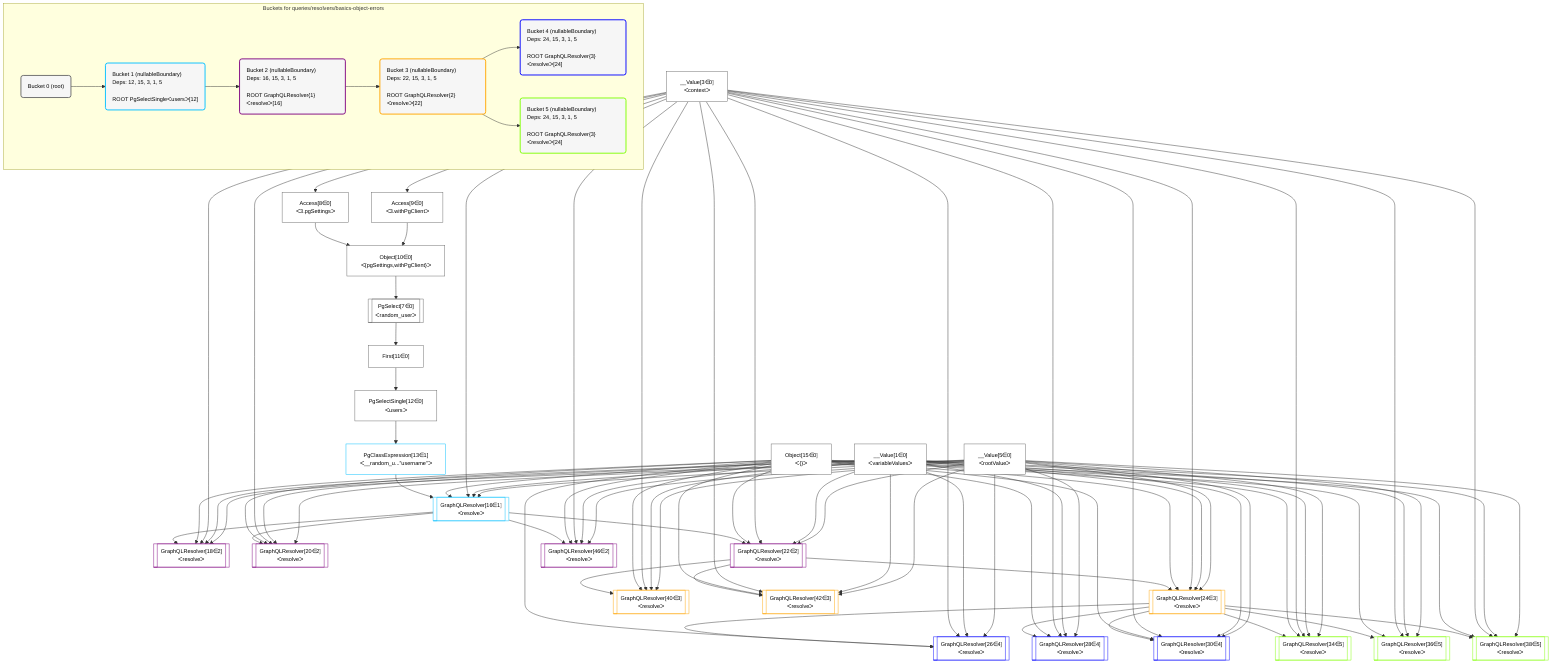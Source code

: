 %%{init: {'themeVariables': { 'fontSize': '12px'}}}%%
graph TD
    classDef path fill:#eee,stroke:#000,color:#000
    classDef plan fill:#fff,stroke-width:1px,color:#000
    classDef itemplan fill:#fff,stroke-width:2px,color:#000
    classDef sideeffectplan fill:#f00,stroke-width:2px,color:#000
    classDef bucket fill:#f6f6f6,color:#000,stroke-width:2px,text-align:left


    %% define steps
    __Value1["__Value[1∈0]<br />ᐸvariableValuesᐳ"]:::plan
    __Value3["__Value[3∈0]<br />ᐸcontextᐳ"]:::plan
    __Value5["__Value[5∈0]<br />ᐸrootValueᐳ"]:::plan
    Access8["Access[8∈0]<br />ᐸ3.pgSettingsᐳ"]:::plan
    Access9["Access[9∈0]<br />ᐸ3.withPgClientᐳ"]:::plan
    Object10["Object[10∈0]<br />ᐸ{pgSettings,withPgClient}ᐳ"]:::plan
    PgSelect7[["PgSelect[7∈0]<br />ᐸrandom_userᐳ"]]:::plan
    First11["First[11∈0]"]:::plan
    PgSelectSingle12["PgSelectSingle[12∈0]<br />ᐸusersᐳ"]:::plan
    PgClassExpression13["PgClassExpression[13∈1]<br />ᐸ__random_u...”username”ᐳ"]:::plan
    Object15["Object[15∈0]<br />ᐸ{}ᐳ"]:::plan
    GraphQLResolver16[["GraphQLResolver[16∈1]<br />ᐸresolveᐳ"]]:::plan
    GraphQLResolver18[["GraphQLResolver[18∈2]<br />ᐸresolveᐳ"]]:::plan
    GraphQLResolver20[["GraphQLResolver[20∈2]<br />ᐸresolveᐳ"]]:::plan
    GraphQLResolver22[["GraphQLResolver[22∈2]<br />ᐸresolveᐳ"]]:::plan
    GraphQLResolver24[["GraphQLResolver[24∈3]<br />ᐸresolveᐳ"]]:::plan
    GraphQLResolver26[["GraphQLResolver[26∈4]<br />ᐸresolveᐳ"]]:::plan
    GraphQLResolver28[["GraphQLResolver[28∈4]<br />ᐸresolveᐳ"]]:::plan
    GraphQLResolver30[["GraphQLResolver[30∈4]<br />ᐸresolveᐳ"]]:::plan
    GraphQLResolver34[["GraphQLResolver[34∈5]<br />ᐸresolveᐳ"]]:::plan
    GraphQLResolver36[["GraphQLResolver[36∈5]<br />ᐸresolveᐳ"]]:::plan
    GraphQLResolver38[["GraphQLResolver[38∈5]<br />ᐸresolveᐳ"]]:::plan
    GraphQLResolver40[["GraphQLResolver[40∈3]<br />ᐸresolveᐳ"]]:::plan
    GraphQLResolver42[["GraphQLResolver[42∈3]<br />ᐸresolveᐳ"]]:::plan
    GraphQLResolver46[["GraphQLResolver[46∈2]<br />ᐸresolveᐳ"]]:::plan

    %% plan dependencies
    __Value3 --> Access8
    __Value3 --> Access9
    Access8 & Access9 --> Object10
    Object10 --> PgSelect7
    PgSelect7 --> First11
    First11 --> PgSelectSingle12
    PgSelectSingle12 --> PgClassExpression13
    PgClassExpression13 & Object15 & __Value3 & __Value1 & __Value5 --> GraphQLResolver16
    GraphQLResolver16 & Object15 & __Value3 & __Value1 & __Value5 --> GraphQLResolver18
    GraphQLResolver16 & Object15 & __Value3 & __Value1 & __Value5 --> GraphQLResolver20
    GraphQLResolver16 & Object15 & __Value3 & __Value1 & __Value5 --> GraphQLResolver22
    GraphQLResolver22 & Object15 & __Value3 & __Value1 & __Value5 --> GraphQLResolver24
    GraphQLResolver24 & Object15 & __Value3 & __Value1 & __Value5 --> GraphQLResolver26
    GraphQLResolver24 & Object15 & __Value3 & __Value1 & __Value5 --> GraphQLResolver28
    GraphQLResolver24 & Object15 & __Value3 & __Value1 & __Value5 --> GraphQLResolver30
    GraphQLResolver24 & Object15 & __Value3 & __Value1 & __Value5 --> GraphQLResolver34
    GraphQLResolver24 & Object15 & __Value3 & __Value1 & __Value5 --> GraphQLResolver36
    GraphQLResolver24 & Object15 & __Value3 & __Value1 & __Value5 --> GraphQLResolver38
    GraphQLResolver22 & Object15 & __Value3 & __Value1 & __Value5 --> GraphQLResolver40
    GraphQLResolver22 & Object15 & __Value3 & __Value1 & __Value5 --> GraphQLResolver42
    GraphQLResolver16 & Object15 & __Value3 & __Value1 & __Value5 --> GraphQLResolver46

    subgraph "Buckets for queries/resolvers/basics-object-errors"
    Bucket0("Bucket 0 (root)"):::bucket
    classDef bucket0 stroke:#696969
    class Bucket0,__Value1,__Value3,__Value5,PgSelect7,Access8,Access9,Object10,First11,PgSelectSingle12,Object15 bucket0
    Bucket1("Bucket 1 (nullableBoundary)<br />Deps: 12, 15, 3, 1, 5<br /><br />ROOT PgSelectSingleᐸusersᐳ[12]"):::bucket
    classDef bucket1 stroke:#00bfff
    class Bucket1,PgClassExpression13,GraphQLResolver16 bucket1
    Bucket2("Bucket 2 (nullableBoundary)<br />Deps: 16, 15, 3, 1, 5<br /><br />ROOT GraphQLResolver{1}ᐸresolveᐳ[16]"):::bucket
    classDef bucket2 stroke:#7f007f
    class Bucket2,GraphQLResolver18,GraphQLResolver20,GraphQLResolver22,GraphQLResolver46 bucket2
    Bucket3("Bucket 3 (nullableBoundary)<br />Deps: 22, 15, 3, 1, 5<br /><br />ROOT GraphQLResolver{2}ᐸresolveᐳ[22]"):::bucket
    classDef bucket3 stroke:#ffa500
    class Bucket3,GraphQLResolver24,GraphQLResolver40,GraphQLResolver42 bucket3
    Bucket4("Bucket 4 (nullableBoundary)<br />Deps: 24, 15, 3, 1, 5<br /><br />ROOT GraphQLResolver{3}ᐸresolveᐳ[24]"):::bucket
    classDef bucket4 stroke:#0000ff
    class Bucket4,GraphQLResolver26,GraphQLResolver28,GraphQLResolver30 bucket4
    Bucket5("Bucket 5 (nullableBoundary)<br />Deps: 24, 15, 3, 1, 5<br /><br />ROOT GraphQLResolver{3}ᐸresolveᐳ[24]"):::bucket
    classDef bucket5 stroke:#7fff00
    class Bucket5,GraphQLResolver34,GraphQLResolver36,GraphQLResolver38 bucket5
    Bucket0 --> Bucket1
    Bucket1 --> Bucket2
    Bucket2 --> Bucket3
    Bucket3 --> Bucket4 & Bucket5
    end